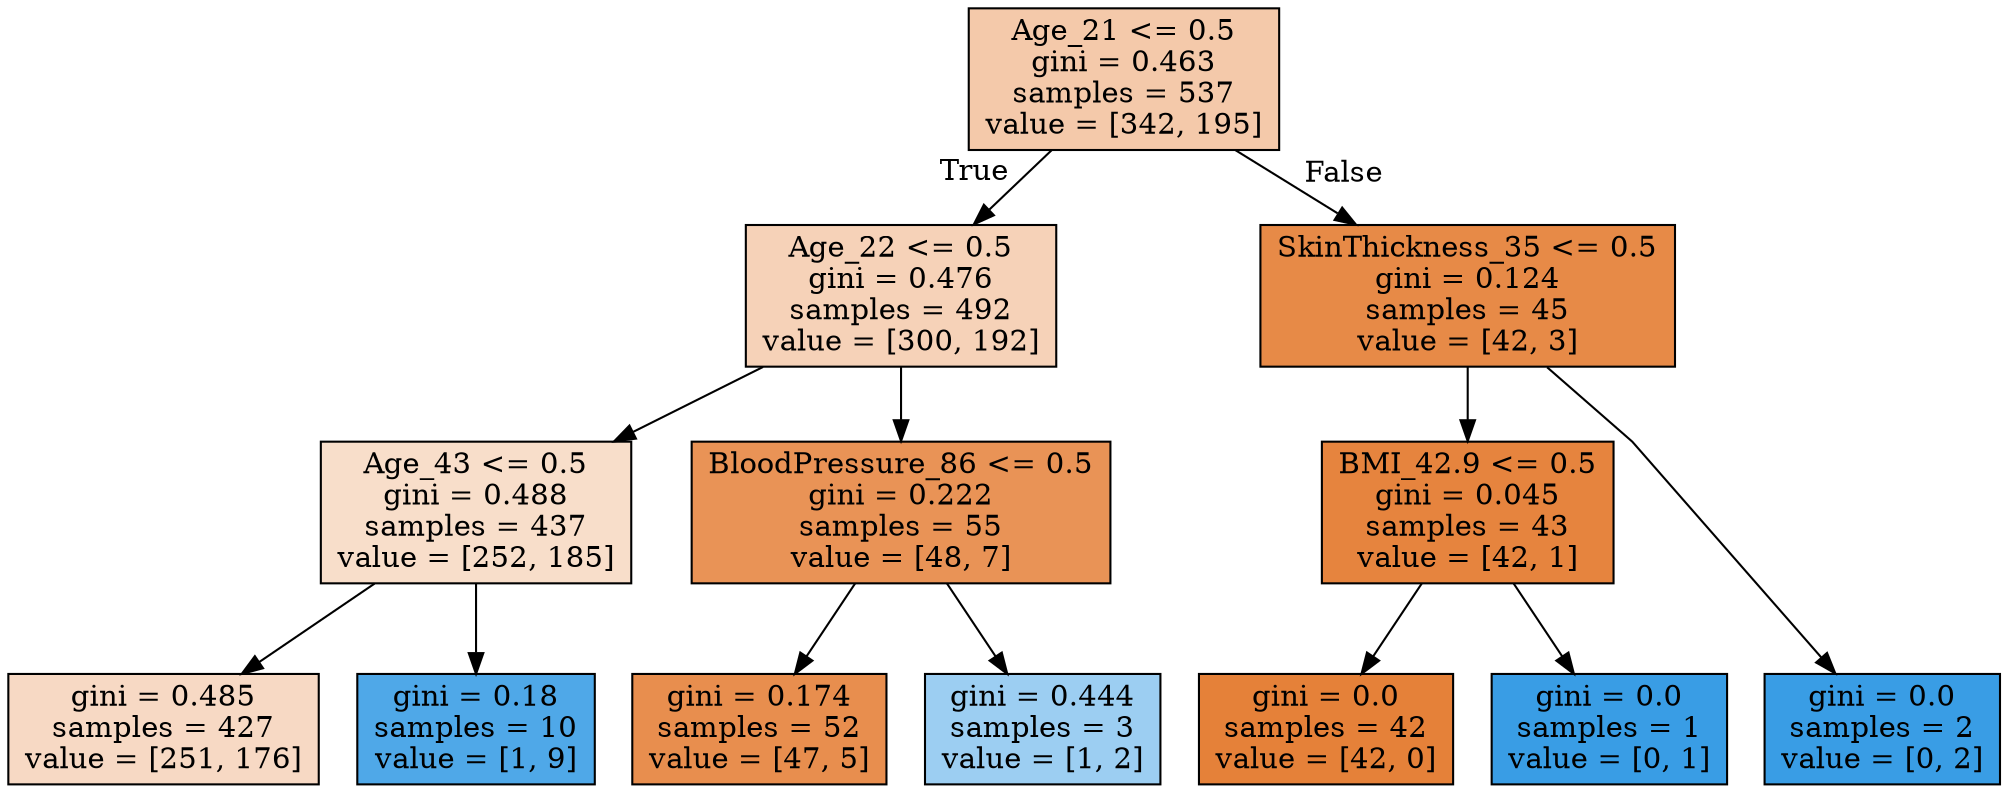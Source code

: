 digraph Tree {
node [shape=box, style="filled", color="black"] ;
graph [ranksep=equally, splines=polyline] ;
0 [label="Age_21 <= 0.5\ngini = 0.463\nsamples = 537\nvalue = [342, 195]", fillcolor="#f4c9aa"] ;
1 [label="Age_22 <= 0.5\ngini = 0.476\nsamples = 492\nvalue = [300, 192]", fillcolor="#f6d2b8"] ;
0 -> 1 [labeldistance=2.5, labelangle=45, headlabel="True"] ;
2 [label="Age_43 <= 0.5\ngini = 0.488\nsamples = 437\nvalue = [252, 185]", fillcolor="#f8deca"] ;
1 -> 2 ;
3 [label="gini = 0.485\nsamples = 427\nvalue = [251, 176]", fillcolor="#f7d9c4"] ;
2 -> 3 ;
4 [label="gini = 0.18\nsamples = 10\nvalue = [1, 9]", fillcolor="#4fa8e8"] ;
2 -> 4 ;
5 [label="BloodPressure_86 <= 0.5\ngini = 0.222\nsamples = 55\nvalue = [48, 7]", fillcolor="#e99356"] ;
1 -> 5 ;
6 [label="gini = 0.174\nsamples = 52\nvalue = [47, 5]", fillcolor="#e88e4e"] ;
5 -> 6 ;
7 [label="gini = 0.444\nsamples = 3\nvalue = [1, 2]", fillcolor="#9ccef2"] ;
5 -> 7 ;
8 [label="SkinThickness_35 <= 0.5\ngini = 0.124\nsamples = 45\nvalue = [42, 3]", fillcolor="#e78a47"] ;
0 -> 8 [labeldistance=2.5, labelangle=-45, headlabel="False"] ;
9 [label="BMI_42.9 <= 0.5\ngini = 0.045\nsamples = 43\nvalue = [42, 1]", fillcolor="#e6843e"] ;
8 -> 9 ;
10 [label="gini = 0.0\nsamples = 42\nvalue = [42, 0]", fillcolor="#e58139"] ;
9 -> 10 ;
11 [label="gini = 0.0\nsamples = 1\nvalue = [0, 1]", fillcolor="#399de5"] ;
9 -> 11 ;
12 [label="gini = 0.0\nsamples = 2\nvalue = [0, 2]", fillcolor="#399de5"] ;
8 -> 12 ;
{rank=same ; 0} ;
{rank=same ; 1; 8} ;
{rank=same ; 2; 5; 9} ;
{rank=same ; 3; 4; 6; 7; 10; 11; 12} ;
}